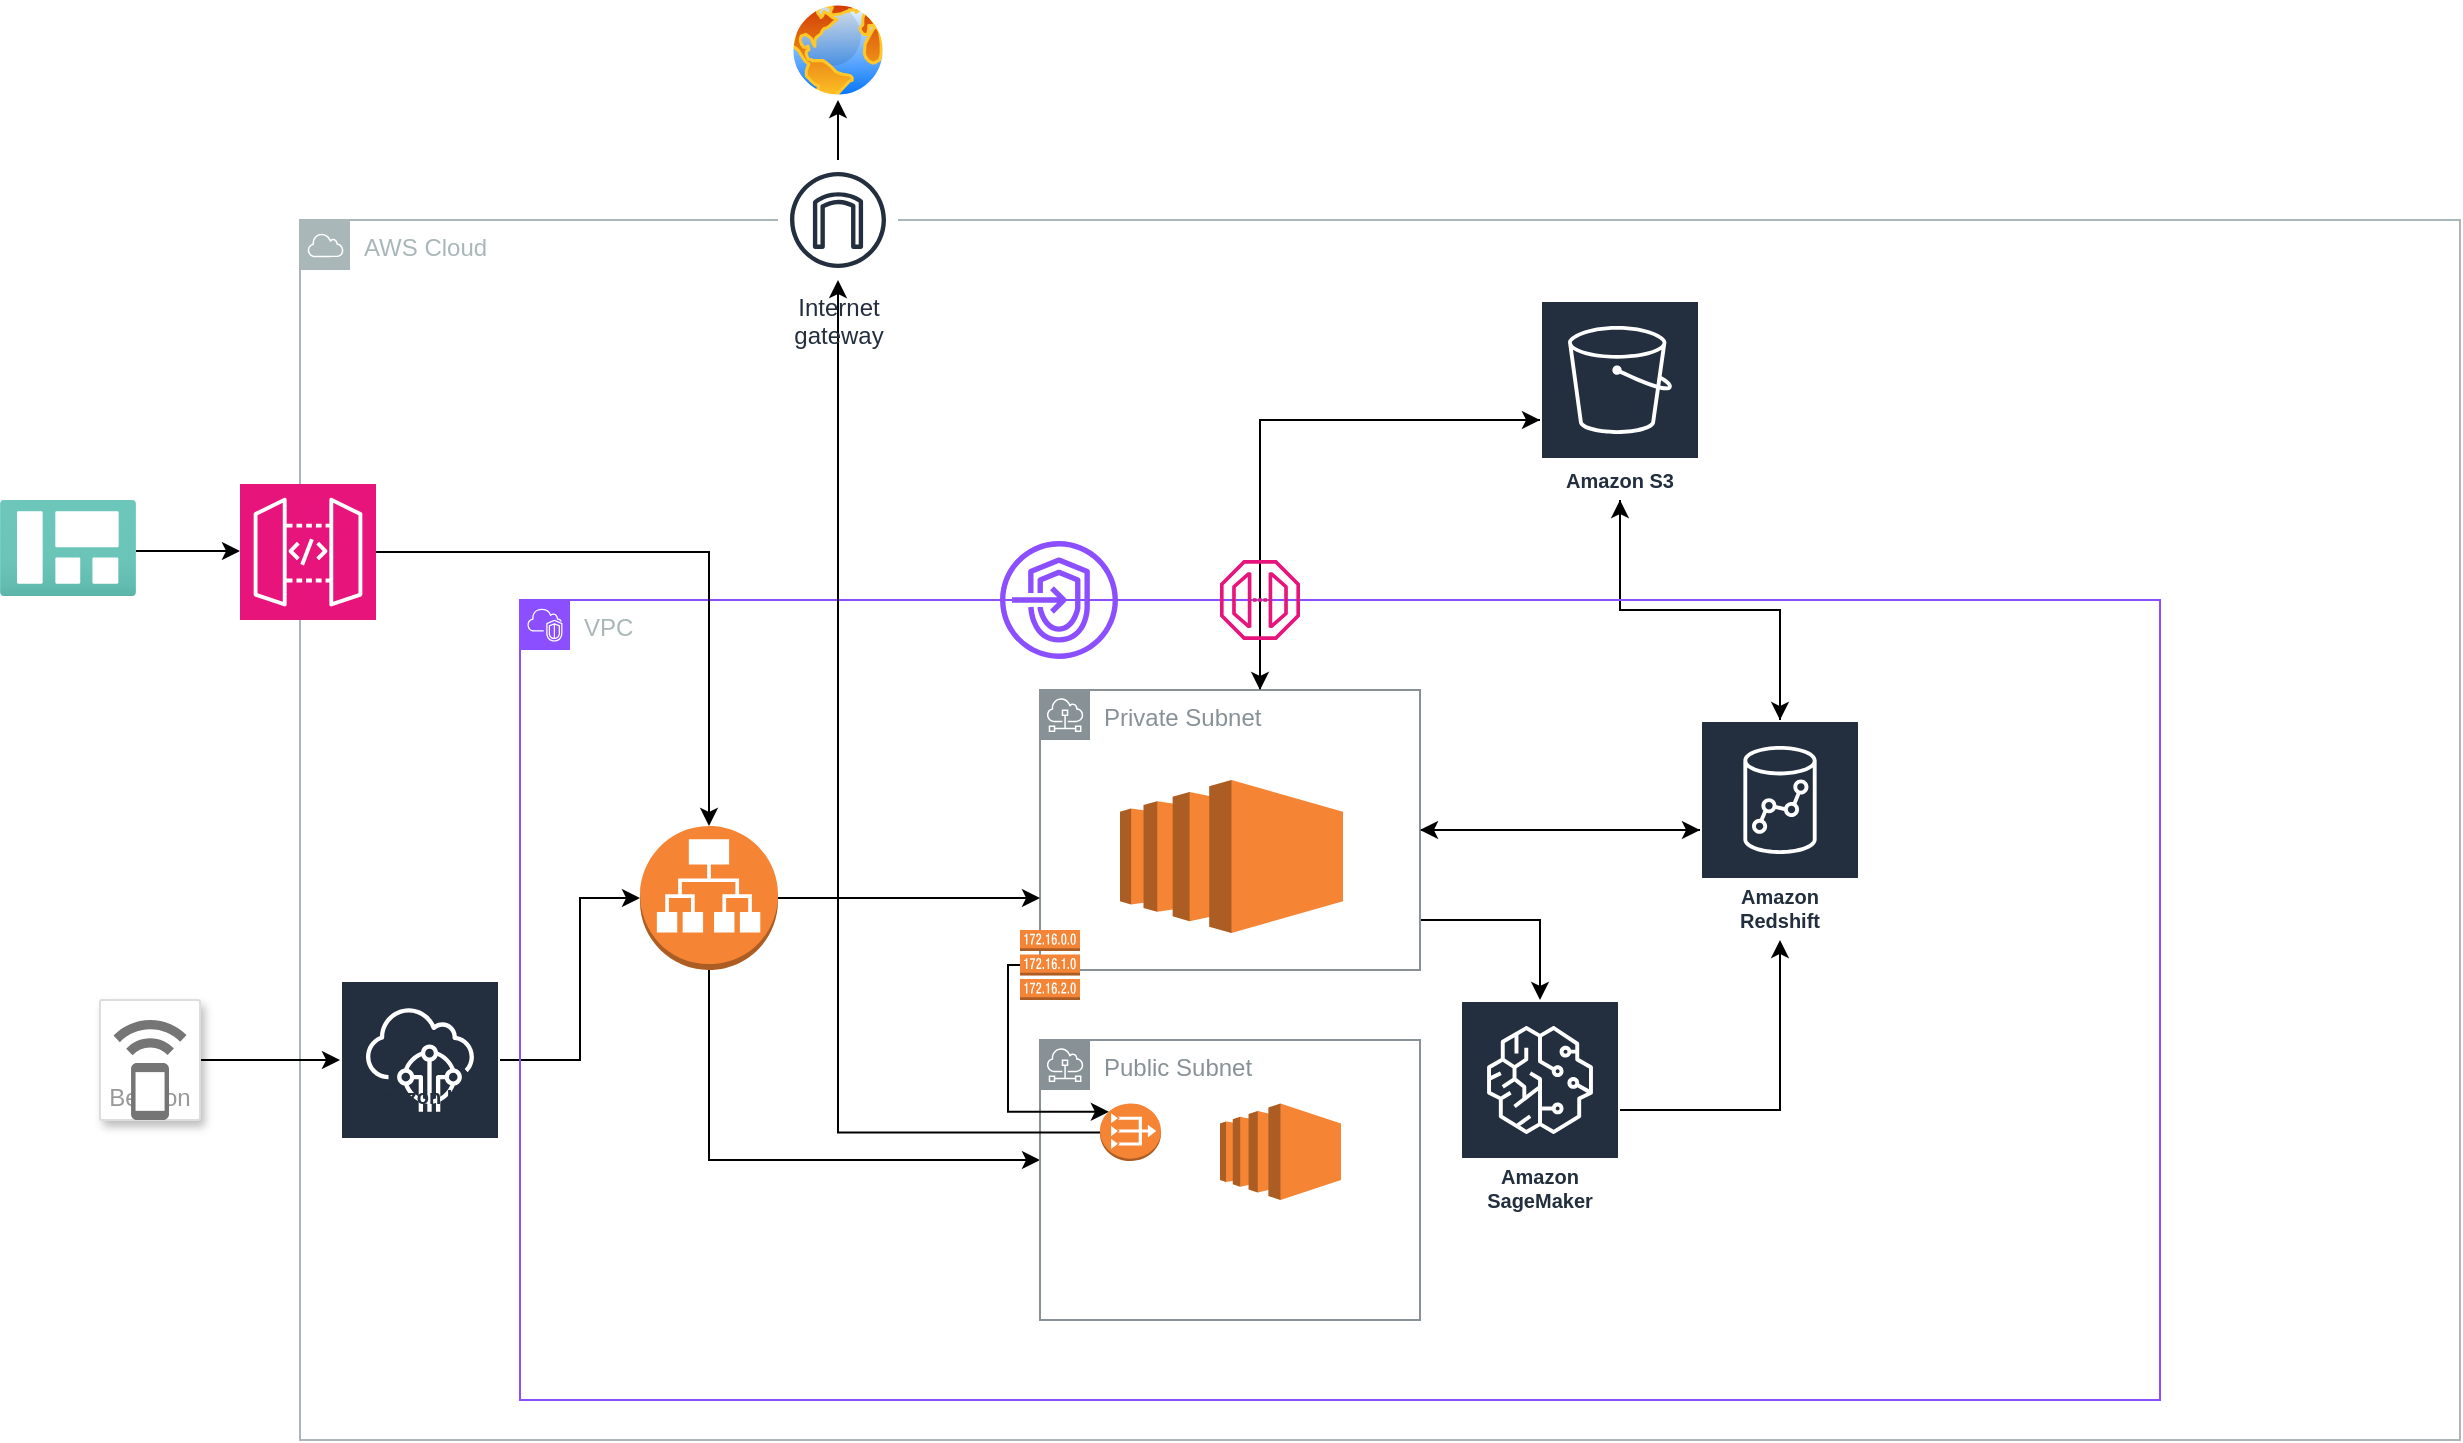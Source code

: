 <mxfile version="24.7.1" type="github">
  <diagram name="Page-1" id="3GjltzRhkZcBscacgek0">
    <mxGraphModel dx="2140" dy="1666" grid="1" gridSize="10" guides="1" tooltips="1" connect="1" arrows="1" fold="1" page="1" pageScale="1" pageWidth="850" pageHeight="1100" math="0" shadow="0">
      <root>
        <mxCell id="0" />
        <mxCell id="1" parent="0" />
        <mxCell id="VPuTkedBrMivQsdfiEBR-54" value="AWS Cloud" style="sketch=0;outlineConnect=0;gradientColor=none;html=1;whiteSpace=wrap;fontSize=12;fontStyle=0;shape=mxgraph.aws4.group;grIcon=mxgraph.aws4.group_aws_cloud;strokeColor=#AAB7B8;fillColor=none;verticalAlign=top;align=left;spacingLeft=30;fontColor=#AAB7B8;dashed=0;movable=1;resizable=1;rotatable=1;deletable=1;editable=1;locked=0;connectable=1;" vertex="1" parent="1">
          <mxGeometry x="110" y="-170" width="1080" height="610" as="geometry" />
        </mxCell>
        <mxCell id="VPuTkedBrMivQsdfiEBR-25" style="edgeStyle=orthogonalEdgeStyle;rounded=0;orthogonalLoop=1;jettySize=auto;html=1;" edge="1" parent="1" source="VPuTkedBrMivQsdfiEBR-10" target="VPuTkedBrMivQsdfiEBR-26">
          <mxGeometry relative="1" as="geometry">
            <mxPoint x="830" y="150" as="targetPoint" />
          </mxGeometry>
        </mxCell>
        <mxCell id="VPuTkedBrMivQsdfiEBR-32" style="edgeStyle=orthogonalEdgeStyle;rounded=0;orthogonalLoop=1;jettySize=auto;html=1;" edge="1" parent="1" source="VPuTkedBrMivQsdfiEBR-10" target="VPuTkedBrMivQsdfiEBR-33">
          <mxGeometry relative="1" as="geometry">
            <mxPoint x="870" y="80" as="targetPoint" />
            <Array as="points">
              <mxPoint x="730" y="180" />
            </Array>
          </mxGeometry>
        </mxCell>
        <mxCell id="VPuTkedBrMivQsdfiEBR-53" style="edgeStyle=orthogonalEdgeStyle;rounded=0;orthogonalLoop=1;jettySize=auto;html=1;" edge="1" parent="1" source="VPuTkedBrMivQsdfiEBR-10">
          <mxGeometry relative="1" as="geometry">
            <mxPoint x="730" y="-70" as="targetPoint" />
            <Array as="points">
              <mxPoint x="590" y="-70" />
              <mxPoint x="671" y="-70" />
            </Array>
          </mxGeometry>
        </mxCell>
        <mxCell id="VPuTkedBrMivQsdfiEBR-10" value="Private Subnet" style="sketch=0;outlineConnect=0;gradientColor=none;html=1;whiteSpace=wrap;fontSize=12;fontStyle=0;shape=mxgraph.aws4.group;grIcon=mxgraph.aws4.group_subnet;strokeColor=#879196;fillColor=none;verticalAlign=top;align=left;spacingLeft=30;fontColor=#879196;dashed=0;" vertex="1" parent="1">
          <mxGeometry x="480" y="65" width="190" height="140" as="geometry" />
        </mxCell>
        <mxCell id="VPuTkedBrMivQsdfiEBR-11" value="" style="outlineConnect=0;dashed=0;verticalLabelPosition=bottom;verticalAlign=top;align=center;html=1;shape=mxgraph.aws3.ec2;fillColor=#F58534;gradientColor=none;" vertex="1" parent="1">
          <mxGeometry x="520" y="110" width="111.5" height="76.5" as="geometry" />
        </mxCell>
        <mxCell id="VPuTkedBrMivQsdfiEBR-21" style="edgeStyle=orthogonalEdgeStyle;rounded=0;orthogonalLoop=1;jettySize=auto;html=1;" edge="1" parent="1" source="VPuTkedBrMivQsdfiEBR-12" target="VPuTkedBrMivQsdfiEBR-17">
          <mxGeometry relative="1" as="geometry" />
        </mxCell>
        <mxCell id="VPuTkedBrMivQsdfiEBR-12" value="Beacon" style="strokeColor=#dddddd;shadow=1;strokeWidth=1;rounded=1;absoluteArcSize=1;arcSize=2;labelPosition=center;verticalLabelPosition=middle;align=center;verticalAlign=bottom;spacingLeft=0;fontColor=#999999;fontSize=12;whiteSpace=wrap;spacingBottom=2;html=1;" vertex="1" parent="1">
          <mxGeometry x="10" y="220" width="50" height="60" as="geometry" />
        </mxCell>
        <mxCell id="VPuTkedBrMivQsdfiEBR-13" value="" style="sketch=0;dashed=0;connectable=0;html=1;fillColor=#757575;strokeColor=none;shape=mxgraph.gcp2.beacon;part=1;" vertex="1" parent="VPuTkedBrMivQsdfiEBR-12">
          <mxGeometry x="0.5" width="36.5" height="50" relative="1" as="geometry">
            <mxPoint x="-18.25" y="10" as="offset" />
          </mxGeometry>
        </mxCell>
        <mxCell id="VPuTkedBrMivQsdfiEBR-22" style="edgeStyle=orthogonalEdgeStyle;rounded=0;orthogonalLoop=1;jettySize=auto;html=1;" edge="1" parent="1" source="VPuTkedBrMivQsdfiEBR-16" target="VPuTkedBrMivQsdfiEBR-10">
          <mxGeometry relative="1" as="geometry">
            <Array as="points">
              <mxPoint x="325" y="150" />
            </Array>
          </mxGeometry>
        </mxCell>
        <mxCell id="VPuTkedBrMivQsdfiEBR-68" style="edgeStyle=orthogonalEdgeStyle;rounded=0;orthogonalLoop=1;jettySize=auto;html=1;" edge="1" parent="1" source="VPuTkedBrMivQsdfiEBR-16" target="VPuTkedBrMivQsdfiEBR-66">
          <mxGeometry relative="1" as="geometry">
            <Array as="points">
              <mxPoint x="315" y="300" />
            </Array>
          </mxGeometry>
        </mxCell>
        <mxCell id="VPuTkedBrMivQsdfiEBR-16" value="" style="outlineConnect=0;dashed=0;verticalLabelPosition=bottom;verticalAlign=top;align=center;html=1;shape=mxgraph.aws3.application_load_balancer;fillColor=#F58534;gradientColor=none;" vertex="1" parent="1">
          <mxGeometry x="280" y="133" width="69" height="72" as="geometry" />
        </mxCell>
        <mxCell id="VPuTkedBrMivQsdfiEBR-19" style="edgeStyle=orthogonalEdgeStyle;rounded=0;orthogonalLoop=1;jettySize=auto;html=1;" edge="1" parent="1" source="VPuTkedBrMivQsdfiEBR-17" target="VPuTkedBrMivQsdfiEBR-16">
          <mxGeometry relative="1" as="geometry">
            <Array as="points">
              <mxPoint x="250" y="250" />
              <mxPoint x="250" y="169" />
            </Array>
          </mxGeometry>
        </mxCell>
        <mxCell id="VPuTkedBrMivQsdfiEBR-17" value="Amazon IoT Core" style="sketch=0;outlineConnect=0;fontColor=#232F3E;gradientColor=none;strokeColor=#ffffff;fillColor=#232F3E;dashed=0;verticalLabelPosition=middle;verticalAlign=bottom;align=center;html=1;whiteSpace=wrap;fontSize=10;fontStyle=1;spacing=3;shape=mxgraph.aws4.productIcon;prIcon=mxgraph.aws4.iot_core;" vertex="1" parent="1">
          <mxGeometry x="130" y="210" width="80" height="80" as="geometry" />
        </mxCell>
        <mxCell id="VPuTkedBrMivQsdfiEBR-37" style="edgeStyle=orthogonalEdgeStyle;rounded=0;orthogonalLoop=1;jettySize=auto;html=1;" edge="1" parent="1" source="VPuTkedBrMivQsdfiEBR-26" target="VPuTkedBrMivQsdfiEBR-35">
          <mxGeometry relative="1" as="geometry" />
        </mxCell>
        <mxCell id="VPuTkedBrMivQsdfiEBR-38" style="edgeStyle=orthogonalEdgeStyle;rounded=0;orthogonalLoop=1;jettySize=auto;html=1;" edge="1" parent="1" source="VPuTkedBrMivQsdfiEBR-26" target="VPuTkedBrMivQsdfiEBR-10">
          <mxGeometry relative="1" as="geometry" />
        </mxCell>
        <mxCell id="VPuTkedBrMivQsdfiEBR-26" value="Amazon Redshift" style="sketch=0;outlineConnect=0;fontColor=#232F3E;gradientColor=none;strokeColor=#ffffff;fillColor=#232F3E;dashed=0;verticalLabelPosition=middle;verticalAlign=bottom;align=center;html=1;whiteSpace=wrap;fontSize=10;fontStyle=1;spacing=3;shape=mxgraph.aws4.productIcon;prIcon=mxgraph.aws4.redshift;" vertex="1" parent="1">
          <mxGeometry x="810" y="80" width="80" height="110" as="geometry" />
        </mxCell>
        <mxCell id="VPuTkedBrMivQsdfiEBR-34" style="edgeStyle=orthogonalEdgeStyle;rounded=0;orthogonalLoop=1;jettySize=auto;html=1;" edge="1" parent="1" source="VPuTkedBrMivQsdfiEBR-33" target="VPuTkedBrMivQsdfiEBR-26">
          <mxGeometry relative="1" as="geometry" />
        </mxCell>
        <mxCell id="VPuTkedBrMivQsdfiEBR-33" value="Amazon SageMaker" style="sketch=0;outlineConnect=0;fontColor=#232F3E;gradientColor=none;strokeColor=#ffffff;fillColor=#232F3E;dashed=0;verticalLabelPosition=middle;verticalAlign=bottom;align=center;html=1;whiteSpace=wrap;fontSize=10;fontStyle=1;spacing=3;shape=mxgraph.aws4.productIcon;prIcon=mxgraph.aws4.sagemaker;" vertex="1" parent="1">
          <mxGeometry x="690" y="220" width="80" height="110" as="geometry" />
        </mxCell>
        <mxCell id="VPuTkedBrMivQsdfiEBR-39" style="edgeStyle=orthogonalEdgeStyle;rounded=0;orthogonalLoop=1;jettySize=auto;html=1;" edge="1" parent="1" source="VPuTkedBrMivQsdfiEBR-35" target="VPuTkedBrMivQsdfiEBR-26">
          <mxGeometry relative="1" as="geometry" />
        </mxCell>
        <mxCell id="VPuTkedBrMivQsdfiEBR-51" style="edgeStyle=elbowEdgeStyle;rounded=0;orthogonalLoop=1;jettySize=auto;html=1;elbow=vertical;" edge="1" parent="1" source="VPuTkedBrMivQsdfiEBR-35" target="VPuTkedBrMivQsdfiEBR-10">
          <mxGeometry relative="1" as="geometry">
            <Array as="points">
              <mxPoint x="590" y="-70" />
            </Array>
          </mxGeometry>
        </mxCell>
        <mxCell id="VPuTkedBrMivQsdfiEBR-55" value="VPC" style="points=[[0,0],[0.25,0],[0.5,0],[0.75,0],[1,0],[1,0.25],[1,0.5],[1,0.75],[1,1],[0.75,1],[0.5,1],[0.25,1],[0,1],[0,0.75],[0,0.5],[0,0.25]];outlineConnect=0;gradientColor=none;html=1;whiteSpace=wrap;fontSize=12;fontStyle=0;container=0;pointerEvents=0;collapsible=0;recursiveResize=0;shape=mxgraph.aws4.group;grIcon=mxgraph.aws4.group_vpc2;strokeColor=#8C4FFF;fillColor=none;verticalAlign=top;align=left;spacingLeft=30;fontColor=#AAB7B8;dashed=0;" vertex="1" parent="1">
          <mxGeometry x="220" y="20" width="820" height="400" as="geometry" />
        </mxCell>
        <mxCell id="VPuTkedBrMivQsdfiEBR-35" value="Amazon S3" style="sketch=0;outlineConnect=0;fontColor=#232F3E;gradientColor=none;strokeColor=#ffffff;fillColor=#232F3E;dashed=0;verticalLabelPosition=middle;verticalAlign=bottom;align=center;html=1;whiteSpace=wrap;fontSize=10;fontStyle=1;spacing=3;shape=mxgraph.aws4.productIcon;prIcon=mxgraph.aws4.s3;" vertex="1" parent="1">
          <mxGeometry x="730" y="-130" width="80" height="100" as="geometry" />
        </mxCell>
        <mxCell id="VPuTkedBrMivQsdfiEBR-60" style="edgeStyle=elbowEdgeStyle;rounded=0;orthogonalLoop=1;jettySize=auto;html=1;" edge="1" parent="1">
          <mxGeometry relative="1" as="geometry">
            <mxPoint x="80" y="-4.5" as="targetPoint" />
            <mxPoint x="28" y="-4.5" as="sourcePoint" />
            <Array as="points">
              <mxPoint x="30" y="-4.5" />
            </Array>
          </mxGeometry>
        </mxCell>
        <mxCell id="VPuTkedBrMivQsdfiEBR-57" value="" style="image;aspect=fixed;html=1;points=[];align=center;fontSize=12;image=img/lib/azure2/general/Dashboard.svg;" vertex="1" parent="1">
          <mxGeometry x="-40" y="-30" width="68" height="48" as="geometry" />
        </mxCell>
        <mxCell id="VPuTkedBrMivQsdfiEBR-65" style="edgeStyle=orthogonalEdgeStyle;rounded=0;orthogonalLoop=1;jettySize=auto;html=1;" edge="1" parent="1" source="VPuTkedBrMivQsdfiEBR-63" target="VPuTkedBrMivQsdfiEBR-16">
          <mxGeometry relative="1" as="geometry" />
        </mxCell>
        <mxCell id="VPuTkedBrMivQsdfiEBR-63" value="" style="sketch=0;points=[[0,0,0],[0.25,0,0],[0.5,0,0],[0.75,0,0],[1,0,0],[0,1,0],[0.25,1,0],[0.5,1,0],[0.75,1,0],[1,1,0],[0,0.25,0],[0,0.5,0],[0,0.75,0],[1,0.25,0],[1,0.5,0],[1,0.75,0]];outlineConnect=0;fontColor=#232F3E;fillColor=#E7157B;strokeColor=#ffffff;dashed=0;verticalLabelPosition=bottom;verticalAlign=top;align=center;html=1;fontSize=12;fontStyle=0;aspect=fixed;shape=mxgraph.aws4.resourceIcon;resIcon=mxgraph.aws4.api_gateway;" vertex="1" parent="1">
          <mxGeometry x="80" y="-38" width="68" height="68" as="geometry" />
        </mxCell>
        <mxCell id="VPuTkedBrMivQsdfiEBR-61" value="" style="sketch=0;outlineConnect=0;fontColor=#232F3E;gradientColor=none;fillColor=#E7157B;strokeColor=none;dashed=0;verticalLabelPosition=bottom;verticalAlign=top;align=center;html=1;fontSize=12;fontStyle=0;aspect=fixed;pointerEvents=1;shape=mxgraph.aws4.endpoint;" vertex="1" parent="1">
          <mxGeometry x="570" width="40" height="40" as="geometry" />
        </mxCell>
        <mxCell id="VPuTkedBrMivQsdfiEBR-62" value="" style="sketch=0;outlineConnect=0;fontColor=#232F3E;gradientColor=none;fillColor=#8C4FFF;strokeColor=none;dashed=0;verticalLabelPosition=bottom;verticalAlign=top;align=center;html=1;fontSize=12;fontStyle=0;aspect=fixed;pointerEvents=1;shape=mxgraph.aws4.endpoints;" vertex="1" parent="1">
          <mxGeometry x="460" y="-9.5" width="59" height="59" as="geometry" />
        </mxCell>
        <mxCell id="VPuTkedBrMivQsdfiEBR-66" value="Public Subnet" style="sketch=0;outlineConnect=0;gradientColor=none;html=1;whiteSpace=wrap;fontSize=12;fontStyle=0;shape=mxgraph.aws4.group;grIcon=mxgraph.aws4.group_subnet;strokeColor=#879196;fillColor=none;verticalAlign=top;align=left;spacingLeft=30;fontColor=#879196;dashed=0;" vertex="1" parent="1">
          <mxGeometry x="480" y="240" width="190" height="140" as="geometry" />
        </mxCell>
        <mxCell id="VPuTkedBrMivQsdfiEBR-67" value="" style="outlineConnect=0;dashed=0;verticalLabelPosition=bottom;verticalAlign=top;align=center;html=1;shape=mxgraph.aws3.ec2;fillColor=#F58534;gradientColor=none;" vertex="1" parent="1">
          <mxGeometry x="570" y="271.75" width="60.5" height="48.25" as="geometry" />
        </mxCell>
        <mxCell id="VPuTkedBrMivQsdfiEBR-71" style="edgeStyle=orthogonalEdgeStyle;rounded=0;orthogonalLoop=1;jettySize=auto;html=1;" edge="1" parent="1" source="VPuTkedBrMivQsdfiEBR-69" target="VPuTkedBrMivQsdfiEBR-70">
          <mxGeometry relative="1" as="geometry" />
        </mxCell>
        <mxCell id="VPuTkedBrMivQsdfiEBR-69" value="" style="outlineConnect=0;dashed=0;verticalLabelPosition=bottom;verticalAlign=top;align=center;html=1;shape=mxgraph.aws3.vpc_nat_gateway;fillColor=#F58534;gradientColor=none;" vertex="1" parent="1">
          <mxGeometry x="510" y="271.75" width="30.5" height="28.75" as="geometry" />
        </mxCell>
        <mxCell id="VPuTkedBrMivQsdfiEBR-72" style="edgeStyle=orthogonalEdgeStyle;rounded=0;orthogonalLoop=1;jettySize=auto;html=1;" edge="1" parent="1" source="VPuTkedBrMivQsdfiEBR-70" target="VPuTkedBrMivQsdfiEBR-73">
          <mxGeometry relative="1" as="geometry">
            <mxPoint x="379" y="-240" as="targetPoint" />
          </mxGeometry>
        </mxCell>
        <mxCell id="VPuTkedBrMivQsdfiEBR-70" value="Internet&#xa;gateway" style="sketch=0;outlineConnect=0;fontColor=#232F3E;gradientColor=none;strokeColor=#232F3E;fillColor=#ffffff;dashed=0;verticalLabelPosition=bottom;verticalAlign=top;align=center;html=1;fontSize=12;fontStyle=0;aspect=fixed;shape=mxgraph.aws4.resourceIcon;resIcon=mxgraph.aws4.internet_gateway;" vertex="1" parent="1">
          <mxGeometry x="349" y="-200" width="60" height="60" as="geometry" />
        </mxCell>
        <mxCell id="VPuTkedBrMivQsdfiEBR-73" value="" style="image;aspect=fixed;perimeter=ellipsePerimeter;html=1;align=center;shadow=0;dashed=0;spacingTop=3;image=img/lib/active_directory/internet_globe.svg;" vertex="1" parent="1">
          <mxGeometry x="354" y="-280" width="50" height="50" as="geometry" />
        </mxCell>
        <mxCell id="VPuTkedBrMivQsdfiEBR-74" value="" style="outlineConnect=0;dashed=0;verticalLabelPosition=bottom;verticalAlign=top;align=center;html=1;shape=mxgraph.aws3.route_table;fillColor=#F58536;gradientColor=none;" vertex="1" parent="1">
          <mxGeometry x="470" y="185" width="30" height="35" as="geometry" />
        </mxCell>
        <mxCell id="VPuTkedBrMivQsdfiEBR-76" style="edgeStyle=orthogonalEdgeStyle;rounded=0;orthogonalLoop=1;jettySize=auto;html=1;entryX=0.145;entryY=0.145;entryDx=0;entryDy=0;entryPerimeter=0;" edge="1" parent="1" source="VPuTkedBrMivQsdfiEBR-74" target="VPuTkedBrMivQsdfiEBR-69">
          <mxGeometry relative="1" as="geometry">
            <Array as="points">
              <mxPoint x="464" y="203" />
            </Array>
          </mxGeometry>
        </mxCell>
      </root>
    </mxGraphModel>
  </diagram>
</mxfile>
